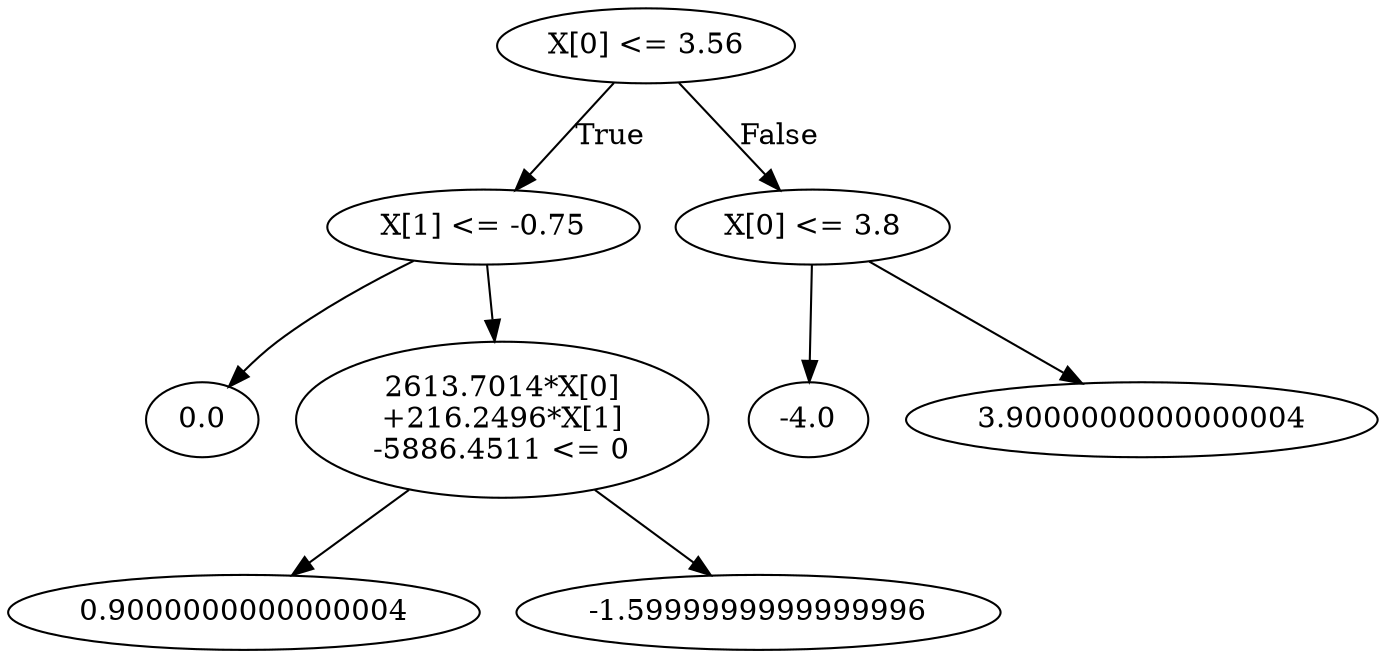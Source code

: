 digraph {
0 [label="X[0] <= 3.56"];
1 [label="X[1] <= -0.75"];
2 [label="0.0"];
1 -> 2 [label=""];
3 [label="2613.7014*X[0]
+216.2496*X[1]
-5886.4511 <= 0"];
4 [label="0.9000000000000004"];
3 -> 4 [label=""];
5 [label="-1.5999999999999996"];
3 -> 5 [label=""];
1 -> 3 [label=""];
0 -> 1 [label="True"];
6 [label="X[0] <= 3.8"];
7 [label="-4.0"];
6 -> 7 [label=""];
8 [label="3.9000000000000004"];
6 -> 8 [label=""];
0 -> 6 [label="False"];

}